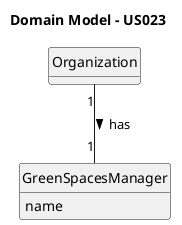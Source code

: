 @startuml
skinparam monochrome true
skinparam packageStyle rectangle
skinparam shadowing false

skinparam classAttributeIconSize 0

hide circle
hide methods

title Domain Model - US023

class Organization {
}

class GreenSpacesManager {
    name
}

Organization "1" -- "1" GreenSpacesManager : has >


@enduml